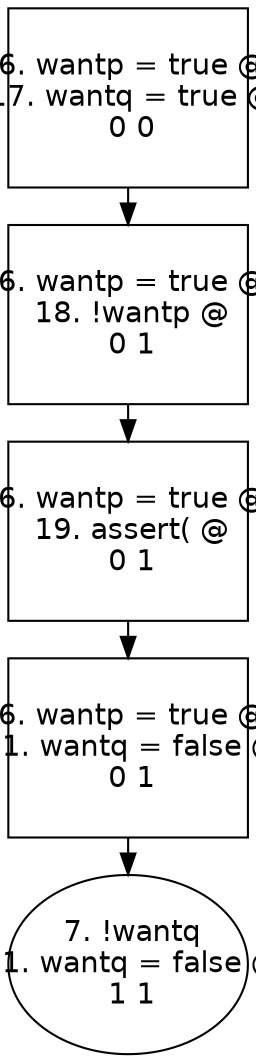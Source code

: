 digraph "" {
  graph [size="16,12",ranksep=.25];               
  node [shape=box,fontname=Helvetica,fontsize=14];
  node [width=1.6,height=1.2,fixedsize=true];     
 0 [label=" 6. wantp = true @\n 17. wantq = true @\n 0 0\n"peripheries=1];
 1 [label=" 6. wantp = true @\n 18. !wantp @\n 0 1\n"peripheries=1];
 2 [label=" 6. wantp = true @\n 19. assert( @\n 0 1\n"peripheries=1];
 3 [label=" 6. wantp = true @\n 21. wantq = false @\n 0 1\n"peripheries=1];
 4 [label=" 7. !wantq\n 21. wantq = false @\n 1 1\n" shape = ellipse peripheries=1];
 0 -> 1;
 1 -> 2;
 2 -> 3;
 3 -> 4;
}
